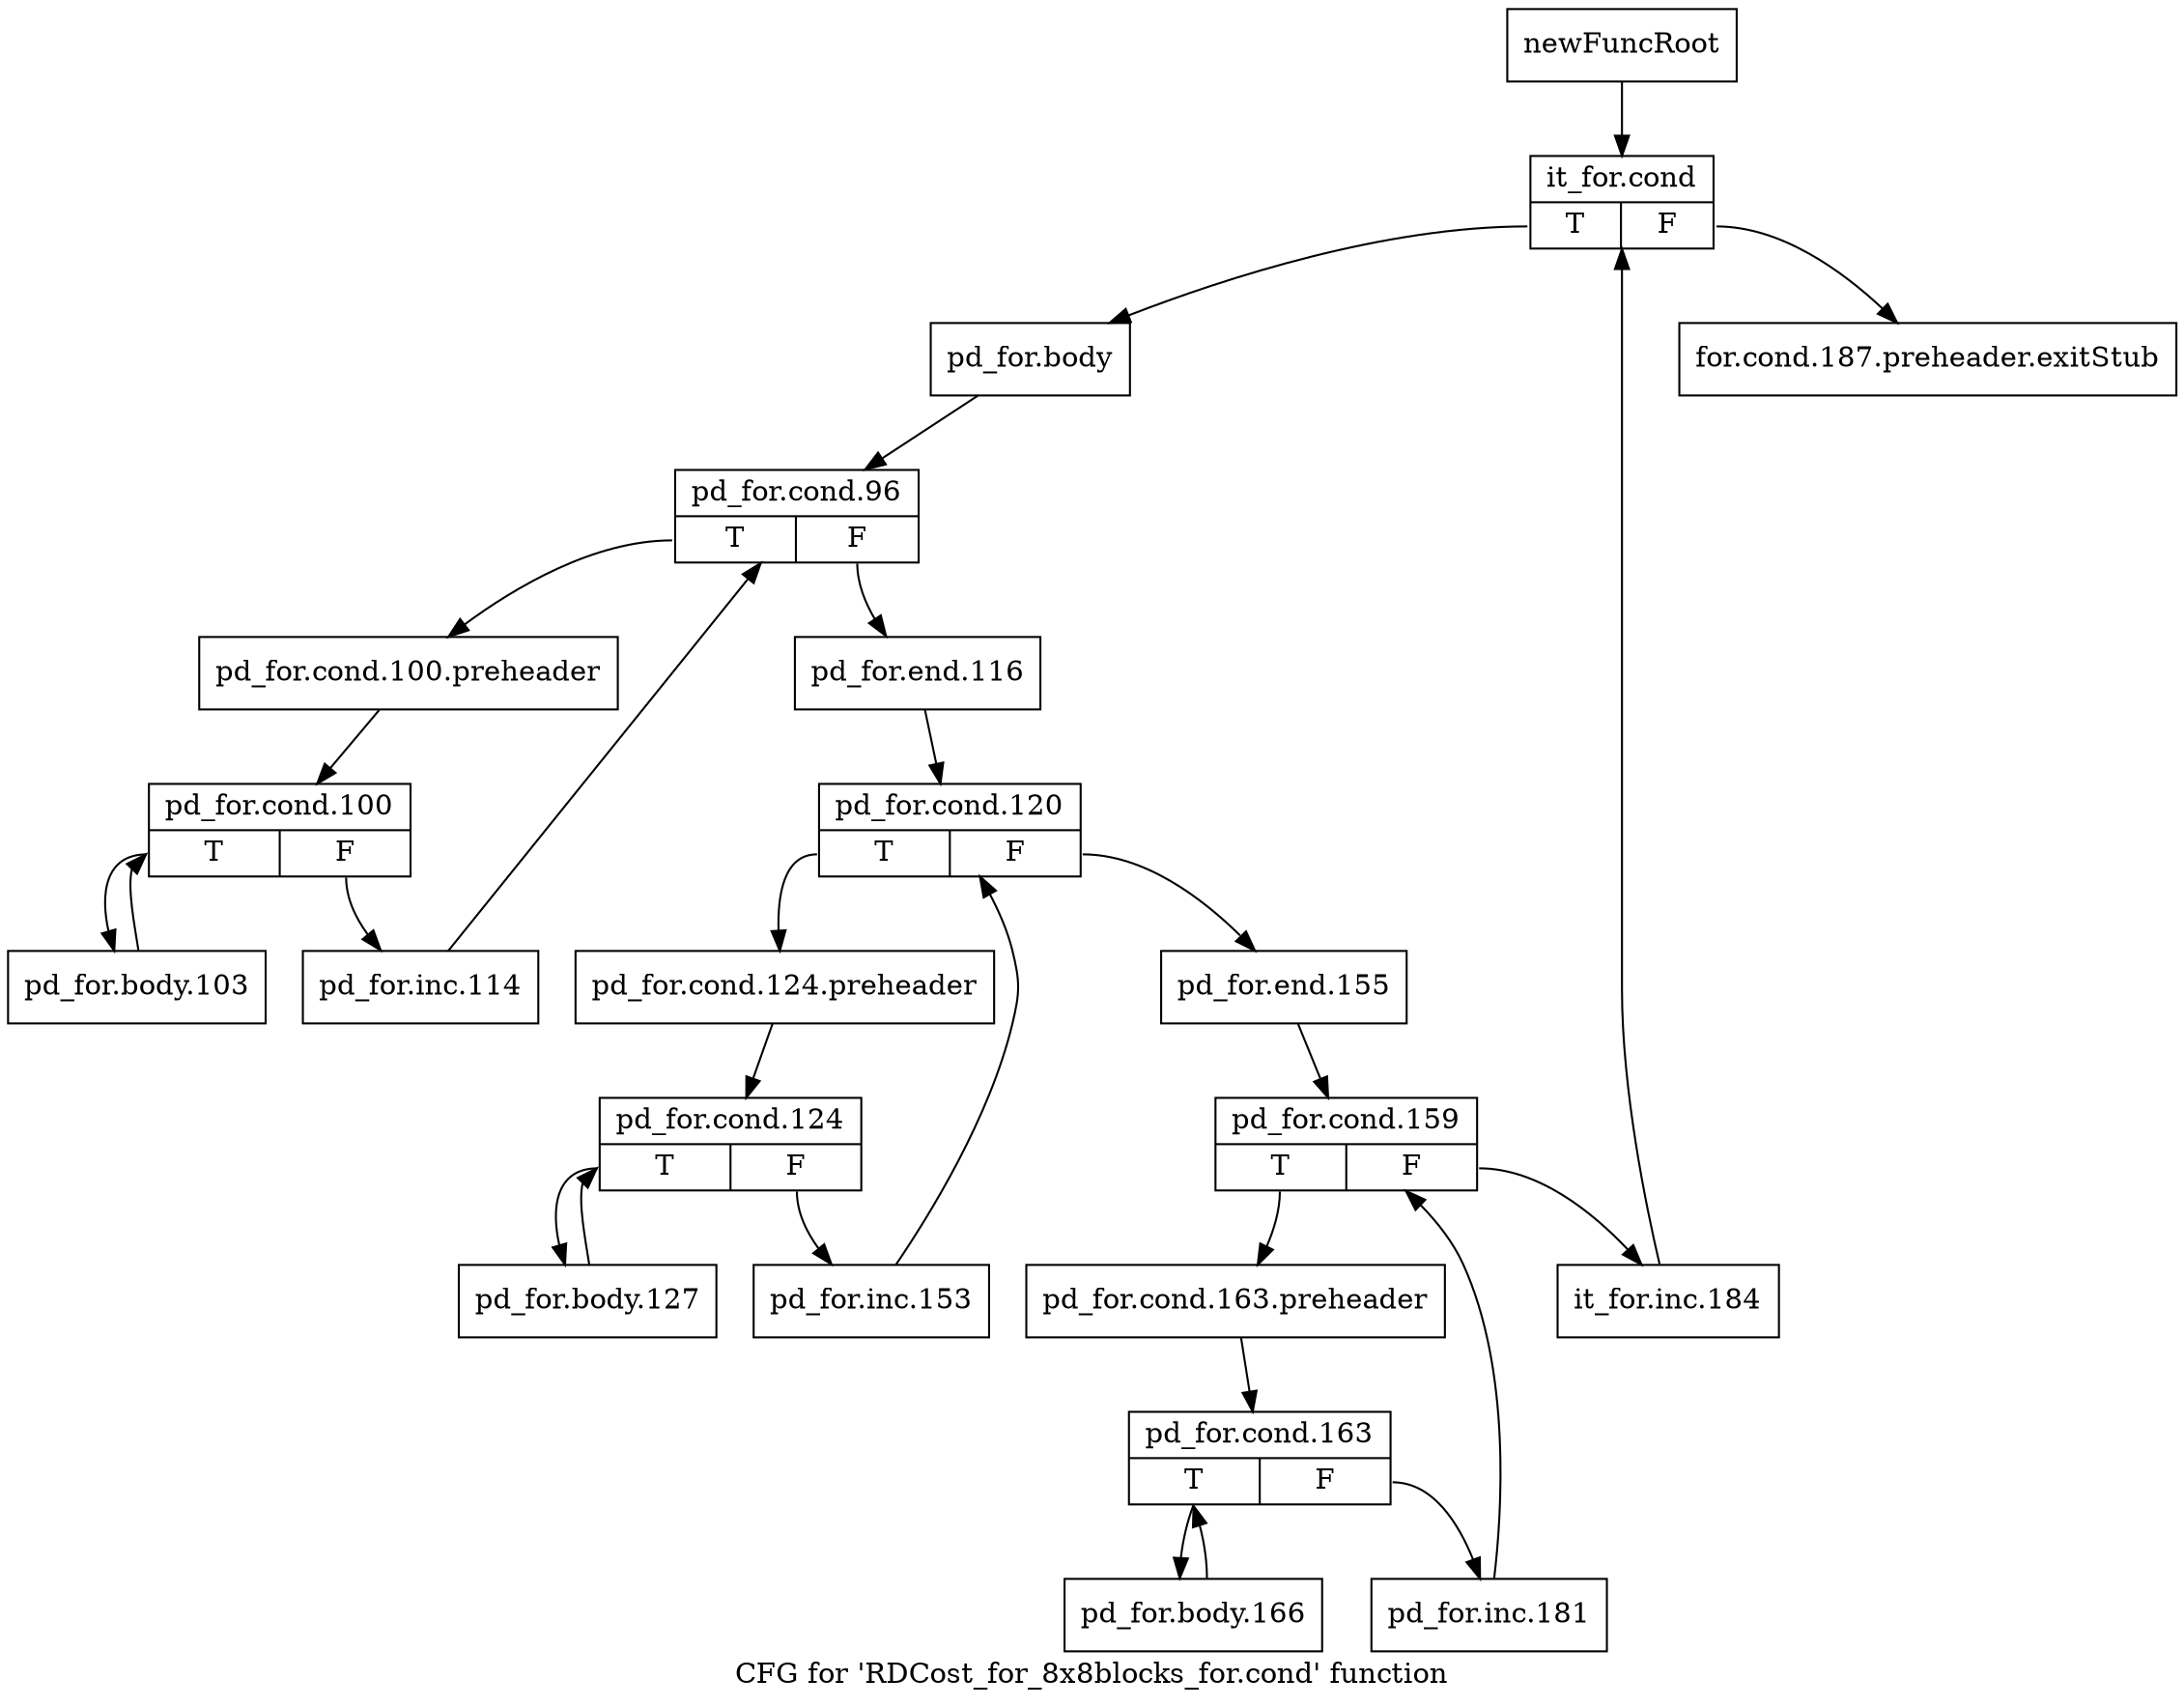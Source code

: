 digraph "CFG for 'RDCost_for_8x8blocks_for.cond' function" {
	label="CFG for 'RDCost_for_8x8blocks_for.cond' function";

	Node0x2b766c0 [shape=record,label="{newFuncRoot}"];
	Node0x2b766c0 -> Node0x2b76760;
	Node0x2b76710 [shape=record,label="{for.cond.187.preheader.exitStub}"];
	Node0x2b76760 [shape=record,label="{it_for.cond|{<s0>T|<s1>F}}"];
	Node0x2b76760:s0 -> Node0x2b767b0;
	Node0x2b76760:s1 -> Node0x2b76710;
	Node0x2b767b0 [shape=record,label="{pd_for.body}"];
	Node0x2b767b0 -> Node0x2b76800;
	Node0x2b76800 [shape=record,label="{pd_for.cond.96|{<s0>T|<s1>F}}"];
	Node0x2b76800:s0 -> Node0x2b76c60;
	Node0x2b76800:s1 -> Node0x2b76850;
	Node0x2b76850 [shape=record,label="{pd_for.end.116}"];
	Node0x2b76850 -> Node0x2b768a0;
	Node0x2b768a0 [shape=record,label="{pd_for.cond.120|{<s0>T|<s1>F}}"];
	Node0x2b768a0:s0 -> Node0x2b76b20;
	Node0x2b768a0:s1 -> Node0x2b768f0;
	Node0x2b768f0 [shape=record,label="{pd_for.end.155}"];
	Node0x2b768f0 -> Node0x2b76940;
	Node0x2b76940 [shape=record,label="{pd_for.cond.159|{<s0>T|<s1>F}}"];
	Node0x2b76940:s0 -> Node0x2b769e0;
	Node0x2b76940:s1 -> Node0x2b76990;
	Node0x2b76990 [shape=record,label="{it_for.inc.184}"];
	Node0x2b76990 -> Node0x2b76760;
	Node0x2b769e0 [shape=record,label="{pd_for.cond.163.preheader}"];
	Node0x2b769e0 -> Node0x2b76a30;
	Node0x2b76a30 [shape=record,label="{pd_for.cond.163|{<s0>T|<s1>F}}"];
	Node0x2b76a30:s0 -> Node0x2b76ad0;
	Node0x2b76a30:s1 -> Node0x2b76a80;
	Node0x2b76a80 [shape=record,label="{pd_for.inc.181}"];
	Node0x2b76a80 -> Node0x2b76940;
	Node0x2b76ad0 [shape=record,label="{pd_for.body.166}"];
	Node0x2b76ad0 -> Node0x2b76a30;
	Node0x2b76b20 [shape=record,label="{pd_for.cond.124.preheader}"];
	Node0x2b76b20 -> Node0x2b76b70;
	Node0x2b76b70 [shape=record,label="{pd_for.cond.124|{<s0>T|<s1>F}}"];
	Node0x2b76b70:s0 -> Node0x2b76c10;
	Node0x2b76b70:s1 -> Node0x2b76bc0;
	Node0x2b76bc0 [shape=record,label="{pd_for.inc.153}"];
	Node0x2b76bc0 -> Node0x2b768a0;
	Node0x2b76c10 [shape=record,label="{pd_for.body.127}"];
	Node0x2b76c10 -> Node0x2b76b70;
	Node0x2b76c60 [shape=record,label="{pd_for.cond.100.preheader}"];
	Node0x2b76c60 -> Node0x2b76cb0;
	Node0x2b76cb0 [shape=record,label="{pd_for.cond.100|{<s0>T|<s1>F}}"];
	Node0x2b76cb0:s0 -> Node0x2b76d50;
	Node0x2b76cb0:s1 -> Node0x2b76d00;
	Node0x2b76d00 [shape=record,label="{pd_for.inc.114}"];
	Node0x2b76d00 -> Node0x2b76800;
	Node0x2b76d50 [shape=record,label="{pd_for.body.103}"];
	Node0x2b76d50 -> Node0x2b76cb0;
}
